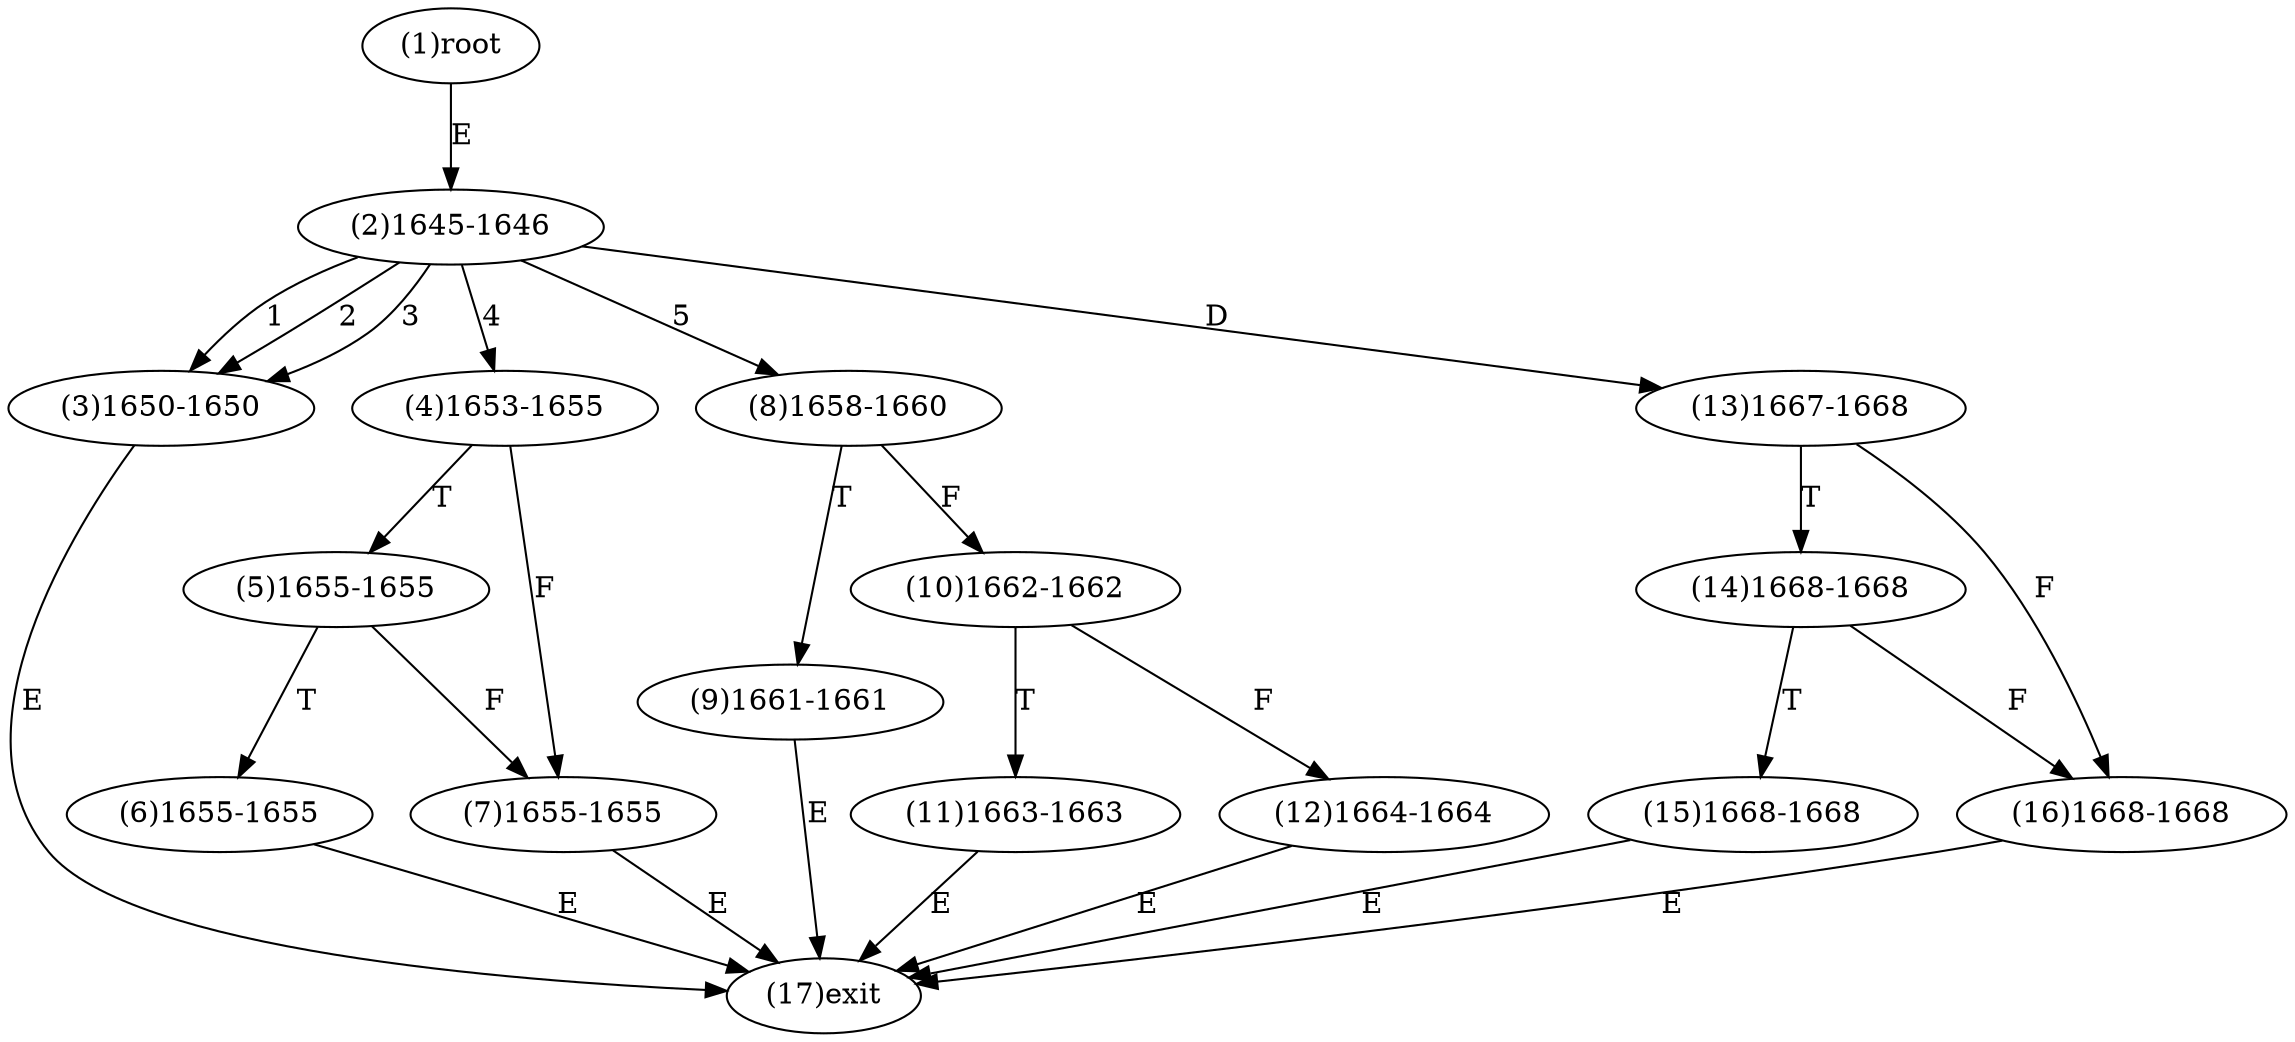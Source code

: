 digraph "" { 
1[ label="(1)root"];
2[ label="(2)1645-1646"];
3[ label="(3)1650-1650"];
4[ label="(4)1653-1655"];
5[ label="(5)1655-1655"];
6[ label="(6)1655-1655"];
7[ label="(7)1655-1655"];
8[ label="(8)1658-1660"];
9[ label="(9)1661-1661"];
10[ label="(10)1662-1662"];
11[ label="(11)1663-1663"];
12[ label="(12)1664-1664"];
13[ label="(13)1667-1668"];
14[ label="(14)1668-1668"];
15[ label="(15)1668-1668"];
17[ label="(17)exit"];
16[ label="(16)1668-1668"];
1->2[ label="E"];
2->3[ label="1"];
2->3[ label="2"];
2->3[ label="3"];
2->4[ label="4"];
2->8[ label="5"];
2->13[ label="D"];
3->17[ label="E"];
4->7[ label="F"];
4->5[ label="T"];
5->7[ label="F"];
5->6[ label="T"];
6->17[ label="E"];
7->17[ label="E"];
8->10[ label="F"];
8->9[ label="T"];
9->17[ label="E"];
10->12[ label="F"];
10->11[ label="T"];
11->17[ label="E"];
12->17[ label="E"];
13->16[ label="F"];
13->14[ label="T"];
14->16[ label="F"];
14->15[ label="T"];
15->17[ label="E"];
16->17[ label="E"];
}